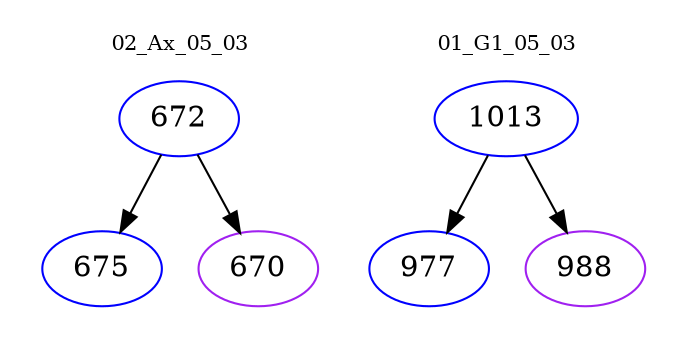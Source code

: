 digraph{
subgraph cluster_0 {
color = white
label = "02_Ax_05_03";
fontsize=10;
T0_672 [label="672", color="blue"]
T0_672 -> T0_675 [color="black"]
T0_675 [label="675", color="blue"]
T0_672 -> T0_670 [color="black"]
T0_670 [label="670", color="purple"]
}
subgraph cluster_1 {
color = white
label = "01_G1_05_03";
fontsize=10;
T1_1013 [label="1013", color="blue"]
T1_1013 -> T1_977 [color="black"]
T1_977 [label="977", color="blue"]
T1_1013 -> T1_988 [color="black"]
T1_988 [label="988", color="purple"]
}
}
